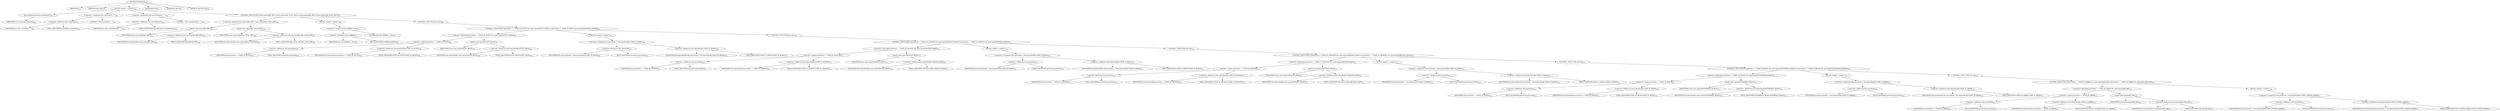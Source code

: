 digraph "endElement" {  
"710" [label = <(METHOD,endElement)<SUB>302</SUB>> ]
"21" [label = <(PARAM,this)<SUB>302</SUB>> ]
"711" [label = <(PARAM,String name)<SUB>302</SUB>> ]
"712" [label = <(BLOCK,&lt;empty&gt;,&lt;empty&gt;)<SUB>302</SUB>> ]
"713" [label = <(processElement,this.processElement())<SUB>303</SUB>> ]
"20" [label = <(IDENTIFIER,this,this.processElement())<SUB>303</SUB>> ]
"714" [label = <(&lt;operator&gt;.assignment,this.currentText = &quot;&quot;)<SUB>304</SUB>> ]
"715" [label = <(&lt;operator&gt;.fieldAccess,this.currentText)<SUB>304</SUB>> ]
"716" [label = <(IDENTIFIER,this,this.currentText = &quot;&quot;)<SUB>304</SUB>> ]
"717" [label = <(FIELD_IDENTIFIER,currentText,currentText)<SUB>304</SUB>> ]
"718" [label = <(LITERAL,&quot;&quot;,this.currentText = &quot;&quot;)<SUB>304</SUB>> ]
"719" [label = <(&lt;operator&gt;.assignment,this.currentElement = &quot;&quot;)<SUB>305</SUB>> ]
"720" [label = <(&lt;operator&gt;.fieldAccess,this.currentElement)<SUB>305</SUB>> ]
"22" [label = <(IDENTIFIER,this,this.currentElement = &quot;&quot;)<SUB>305</SUB>> ]
"721" [label = <(FIELD_IDENTIFIER,currentElement,currentElement)<SUB>305</SUB>> ]
"722" [label = <(LITERAL,&quot;&quot;,this.currentElement = &quot;&quot;)<SUB>305</SUB>> ]
"723" [label = <(CONTROL_STRUCTURE,if (name.equals(EJB_REF) || name.equals(EJB_LOCAL_REF)),if (name.equals(EJB_REF) || name.equals(EJB_LOCAL_REF)))<SUB>306</SUB>> ]
"724" [label = <(&lt;operator&gt;.logicalOr,name.equals(EJB_REF) || name.equals(EJB_LOCAL_REF))<SUB>306</SUB>> ]
"725" [label = <(equals,name.equals(EJB_REF))<SUB>306</SUB>> ]
"726" [label = <(IDENTIFIER,name,name.equals(EJB_REF))<SUB>306</SUB>> ]
"727" [label = <(&lt;operator&gt;.fieldAccess,DescriptorHandler.EJB_REF)<SUB>306</SUB>> ]
"728" [label = <(IDENTIFIER,DescriptorHandler,name.equals(EJB_REF))<SUB>306</SUB>> ]
"729" [label = <(FIELD_IDENTIFIER,EJB_REF,EJB_REF)<SUB>306</SUB>> ]
"730" [label = <(equals,name.equals(EJB_LOCAL_REF))<SUB>306</SUB>> ]
"731" [label = <(IDENTIFIER,name,name.equals(EJB_LOCAL_REF))<SUB>306</SUB>> ]
"732" [label = <(&lt;operator&gt;.fieldAccess,DescriptorHandler.EJB_LOCAL_REF)<SUB>306</SUB>> ]
"733" [label = <(IDENTIFIER,DescriptorHandler,name.equals(EJB_LOCAL_REF))<SUB>306</SUB>> ]
"734" [label = <(FIELD_IDENTIFIER,EJB_LOCAL_REF,EJB_LOCAL_REF)<SUB>306</SUB>> ]
"735" [label = <(BLOCK,&lt;empty&gt;,&lt;empty&gt;)<SUB>306</SUB>> ]
"736" [label = <(&lt;operator&gt;.assignment,this.inEJBRef = false)<SUB>307</SUB>> ]
"737" [label = <(&lt;operator&gt;.fieldAccess,this.inEJBRef)<SUB>307</SUB>> ]
"738" [label = <(IDENTIFIER,this,this.inEJBRef = false)<SUB>307</SUB>> ]
"739" [label = <(FIELD_IDENTIFIER,inEJBRef,inEJBRef)<SUB>307</SUB>> ]
"740" [label = <(LITERAL,false,this.inEJBRef = false)<SUB>307</SUB>> ]
"741" [label = <(CONTROL_STRUCTURE,else,else)<SUB>308</SUB>> ]
"742" [label = <(CONTROL_STRUCTURE,if (parseState == STATE_IN_ENTITY &amp;&amp; name.equals(ENTITY_BEAN)),if (parseState == STATE_IN_ENTITY &amp;&amp; name.equals(ENTITY_BEAN)))<SUB>308</SUB>> ]
"743" [label = <(&lt;operator&gt;.logicalAnd,parseState == STATE_IN_ENTITY &amp;&amp; name.equals(ENTITY_BEAN))<SUB>308</SUB>> ]
"744" [label = <(&lt;operator&gt;.equals,parseState == STATE_IN_ENTITY)<SUB>308</SUB>> ]
"745" [label = <(&lt;operator&gt;.fieldAccess,this.parseState)<SUB>308</SUB>> ]
"746" [label = <(IDENTIFIER,this,parseState == STATE_IN_ENTITY)<SUB>308</SUB>> ]
"747" [label = <(FIELD_IDENTIFIER,parseState,parseState)<SUB>308</SUB>> ]
"748" [label = <(&lt;operator&gt;.fieldAccess,DescriptorHandler.STATE_IN_ENTITY)<SUB>308</SUB>> ]
"749" [label = <(IDENTIFIER,DescriptorHandler,parseState == STATE_IN_ENTITY)<SUB>308</SUB>> ]
"750" [label = <(FIELD_IDENTIFIER,STATE_IN_ENTITY,STATE_IN_ENTITY)<SUB>308</SUB>> ]
"751" [label = <(equals,name.equals(ENTITY_BEAN))<SUB>308</SUB>> ]
"752" [label = <(IDENTIFIER,name,name.equals(ENTITY_BEAN))<SUB>308</SUB>> ]
"753" [label = <(&lt;operator&gt;.fieldAccess,DescriptorHandler.ENTITY_BEAN)<SUB>308</SUB>> ]
"754" [label = <(IDENTIFIER,DescriptorHandler,name.equals(ENTITY_BEAN))<SUB>308</SUB>> ]
"755" [label = <(FIELD_IDENTIFIER,ENTITY_BEAN,ENTITY_BEAN)<SUB>308</SUB>> ]
"756" [label = <(BLOCK,&lt;empty&gt;,&lt;empty&gt;)<SUB>308</SUB>> ]
"757" [label = <(&lt;operator&gt;.assignment,this.parseState = DescriptorHandler.STATE_IN_BEANS)<SUB>309</SUB>> ]
"758" [label = <(&lt;operator&gt;.fieldAccess,this.parseState)<SUB>309</SUB>> ]
"759" [label = <(IDENTIFIER,this,this.parseState = DescriptorHandler.STATE_IN_BEANS)<SUB>309</SUB>> ]
"760" [label = <(FIELD_IDENTIFIER,parseState,parseState)<SUB>309</SUB>> ]
"761" [label = <(&lt;operator&gt;.fieldAccess,DescriptorHandler.STATE_IN_BEANS)<SUB>309</SUB>> ]
"762" [label = <(IDENTIFIER,DescriptorHandler,this.parseState = DescriptorHandler.STATE_IN_BEANS)<SUB>309</SUB>> ]
"763" [label = <(FIELD_IDENTIFIER,STATE_IN_BEANS,STATE_IN_BEANS)<SUB>309</SUB>> ]
"764" [label = <(CONTROL_STRUCTURE,else,else)<SUB>310</SUB>> ]
"765" [label = <(CONTROL_STRUCTURE,if (parseState == STATE_IN_SESSION &amp;&amp; name.equals(SESSION_BEAN)),if (parseState == STATE_IN_SESSION &amp;&amp; name.equals(SESSION_BEAN)))<SUB>310</SUB>> ]
"766" [label = <(&lt;operator&gt;.logicalAnd,parseState == STATE_IN_SESSION &amp;&amp; name.equals(SESSION_BEAN))<SUB>310</SUB>> ]
"767" [label = <(&lt;operator&gt;.equals,parseState == STATE_IN_SESSION)<SUB>310</SUB>> ]
"768" [label = <(&lt;operator&gt;.fieldAccess,this.parseState)<SUB>310</SUB>> ]
"769" [label = <(IDENTIFIER,this,parseState == STATE_IN_SESSION)<SUB>310</SUB>> ]
"770" [label = <(FIELD_IDENTIFIER,parseState,parseState)<SUB>310</SUB>> ]
"771" [label = <(&lt;operator&gt;.fieldAccess,DescriptorHandler.STATE_IN_SESSION)<SUB>310</SUB>> ]
"772" [label = <(IDENTIFIER,DescriptorHandler,parseState == STATE_IN_SESSION)<SUB>310</SUB>> ]
"773" [label = <(FIELD_IDENTIFIER,STATE_IN_SESSION,STATE_IN_SESSION)<SUB>310</SUB>> ]
"774" [label = <(equals,name.equals(SESSION_BEAN))<SUB>310</SUB>> ]
"775" [label = <(IDENTIFIER,name,name.equals(SESSION_BEAN))<SUB>310</SUB>> ]
"776" [label = <(&lt;operator&gt;.fieldAccess,DescriptorHandler.SESSION_BEAN)<SUB>310</SUB>> ]
"777" [label = <(IDENTIFIER,DescriptorHandler,name.equals(SESSION_BEAN))<SUB>310</SUB>> ]
"778" [label = <(FIELD_IDENTIFIER,SESSION_BEAN,SESSION_BEAN)<SUB>310</SUB>> ]
"779" [label = <(BLOCK,&lt;empty&gt;,&lt;empty&gt;)<SUB>310</SUB>> ]
"780" [label = <(&lt;operator&gt;.assignment,this.parseState = DescriptorHandler.STATE_IN_BEANS)<SUB>311</SUB>> ]
"781" [label = <(&lt;operator&gt;.fieldAccess,this.parseState)<SUB>311</SUB>> ]
"782" [label = <(IDENTIFIER,this,this.parseState = DescriptorHandler.STATE_IN_BEANS)<SUB>311</SUB>> ]
"783" [label = <(FIELD_IDENTIFIER,parseState,parseState)<SUB>311</SUB>> ]
"784" [label = <(&lt;operator&gt;.fieldAccess,DescriptorHandler.STATE_IN_BEANS)<SUB>311</SUB>> ]
"785" [label = <(IDENTIFIER,DescriptorHandler,this.parseState = DescriptorHandler.STATE_IN_BEANS)<SUB>311</SUB>> ]
"786" [label = <(FIELD_IDENTIFIER,STATE_IN_BEANS,STATE_IN_BEANS)<SUB>311</SUB>> ]
"787" [label = <(CONTROL_STRUCTURE,else,else)<SUB>312</SUB>> ]
"788" [label = <(CONTROL_STRUCTURE,if (parseState == STATE_IN_MESSAGE &amp;&amp; name.equals(MESSAGE_BEAN)),if (parseState == STATE_IN_MESSAGE &amp;&amp; name.equals(MESSAGE_BEAN)))<SUB>312</SUB>> ]
"789" [label = <(&lt;operator&gt;.logicalAnd,parseState == STATE_IN_MESSAGE &amp;&amp; name.equals(MESSAGE_BEAN))<SUB>312</SUB>> ]
"790" [label = <(&lt;operator&gt;.equals,parseState == STATE_IN_MESSAGE)<SUB>312</SUB>> ]
"791" [label = <(&lt;operator&gt;.fieldAccess,this.parseState)<SUB>312</SUB>> ]
"792" [label = <(IDENTIFIER,this,parseState == STATE_IN_MESSAGE)<SUB>312</SUB>> ]
"793" [label = <(FIELD_IDENTIFIER,parseState,parseState)<SUB>312</SUB>> ]
"794" [label = <(&lt;operator&gt;.fieldAccess,DescriptorHandler.STATE_IN_MESSAGE)<SUB>312</SUB>> ]
"795" [label = <(IDENTIFIER,DescriptorHandler,parseState == STATE_IN_MESSAGE)<SUB>312</SUB>> ]
"796" [label = <(FIELD_IDENTIFIER,STATE_IN_MESSAGE,STATE_IN_MESSAGE)<SUB>312</SUB>> ]
"797" [label = <(equals,name.equals(MESSAGE_BEAN))<SUB>312</SUB>> ]
"798" [label = <(IDENTIFIER,name,name.equals(MESSAGE_BEAN))<SUB>312</SUB>> ]
"799" [label = <(&lt;operator&gt;.fieldAccess,DescriptorHandler.MESSAGE_BEAN)<SUB>312</SUB>> ]
"800" [label = <(IDENTIFIER,DescriptorHandler,name.equals(MESSAGE_BEAN))<SUB>312</SUB>> ]
"801" [label = <(FIELD_IDENTIFIER,MESSAGE_BEAN,MESSAGE_BEAN)<SUB>312</SUB>> ]
"802" [label = <(BLOCK,&lt;empty&gt;,&lt;empty&gt;)<SUB>312</SUB>> ]
"803" [label = <(&lt;operator&gt;.assignment,this.parseState = DescriptorHandler.STATE_IN_BEANS)<SUB>313</SUB>> ]
"804" [label = <(&lt;operator&gt;.fieldAccess,this.parseState)<SUB>313</SUB>> ]
"805" [label = <(IDENTIFIER,this,this.parseState = DescriptorHandler.STATE_IN_BEANS)<SUB>313</SUB>> ]
"806" [label = <(FIELD_IDENTIFIER,parseState,parseState)<SUB>313</SUB>> ]
"807" [label = <(&lt;operator&gt;.fieldAccess,DescriptorHandler.STATE_IN_BEANS)<SUB>313</SUB>> ]
"808" [label = <(IDENTIFIER,DescriptorHandler,this.parseState = DescriptorHandler.STATE_IN_BEANS)<SUB>313</SUB>> ]
"809" [label = <(FIELD_IDENTIFIER,STATE_IN_BEANS,STATE_IN_BEANS)<SUB>313</SUB>> ]
"810" [label = <(CONTROL_STRUCTURE,else,else)<SUB>314</SUB>> ]
"811" [label = <(CONTROL_STRUCTURE,if (parseState == STATE_IN_BEANS &amp;&amp; name.equals(ENTERPRISE_BEANS)),if (parseState == STATE_IN_BEANS &amp;&amp; name.equals(ENTERPRISE_BEANS)))<SUB>314</SUB>> ]
"812" [label = <(&lt;operator&gt;.logicalAnd,parseState == STATE_IN_BEANS &amp;&amp; name.equals(ENTERPRISE_BEANS))<SUB>314</SUB>> ]
"813" [label = <(&lt;operator&gt;.equals,parseState == STATE_IN_BEANS)<SUB>314</SUB>> ]
"814" [label = <(&lt;operator&gt;.fieldAccess,this.parseState)<SUB>314</SUB>> ]
"815" [label = <(IDENTIFIER,this,parseState == STATE_IN_BEANS)<SUB>314</SUB>> ]
"816" [label = <(FIELD_IDENTIFIER,parseState,parseState)<SUB>314</SUB>> ]
"817" [label = <(&lt;operator&gt;.fieldAccess,DescriptorHandler.STATE_IN_BEANS)<SUB>314</SUB>> ]
"818" [label = <(IDENTIFIER,DescriptorHandler,parseState == STATE_IN_BEANS)<SUB>314</SUB>> ]
"819" [label = <(FIELD_IDENTIFIER,STATE_IN_BEANS,STATE_IN_BEANS)<SUB>314</SUB>> ]
"820" [label = <(equals,name.equals(ENTERPRISE_BEANS))<SUB>314</SUB>> ]
"821" [label = <(IDENTIFIER,name,name.equals(ENTERPRISE_BEANS))<SUB>314</SUB>> ]
"822" [label = <(&lt;operator&gt;.fieldAccess,DescriptorHandler.ENTERPRISE_BEANS)<SUB>314</SUB>> ]
"823" [label = <(IDENTIFIER,DescriptorHandler,name.equals(ENTERPRISE_BEANS))<SUB>314</SUB>> ]
"824" [label = <(FIELD_IDENTIFIER,ENTERPRISE_BEANS,ENTERPRISE_BEANS)<SUB>314</SUB>> ]
"825" [label = <(BLOCK,&lt;empty&gt;,&lt;empty&gt;)<SUB>314</SUB>> ]
"826" [label = <(&lt;operator&gt;.assignment,this.parseState = DescriptorHandler.STATE_IN_EJBJAR)<SUB>315</SUB>> ]
"827" [label = <(&lt;operator&gt;.fieldAccess,this.parseState)<SUB>315</SUB>> ]
"828" [label = <(IDENTIFIER,this,this.parseState = DescriptorHandler.STATE_IN_EJBJAR)<SUB>315</SUB>> ]
"829" [label = <(FIELD_IDENTIFIER,parseState,parseState)<SUB>315</SUB>> ]
"830" [label = <(&lt;operator&gt;.fieldAccess,DescriptorHandler.STATE_IN_EJBJAR)<SUB>315</SUB>> ]
"831" [label = <(IDENTIFIER,DescriptorHandler,this.parseState = DescriptorHandler.STATE_IN_EJBJAR)<SUB>315</SUB>> ]
"832" [label = <(FIELD_IDENTIFIER,STATE_IN_EJBJAR,STATE_IN_EJBJAR)<SUB>315</SUB>> ]
"833" [label = <(CONTROL_STRUCTURE,else,else)<SUB>316</SUB>> ]
"834" [label = <(CONTROL_STRUCTURE,if (parseState == STATE_IN_EJBJAR &amp;&amp; name.equals(EJB_JAR)),if (parseState == STATE_IN_EJBJAR &amp;&amp; name.equals(EJB_JAR)))<SUB>316</SUB>> ]
"835" [label = <(&lt;operator&gt;.logicalAnd,parseState == STATE_IN_EJBJAR &amp;&amp; name.equals(EJB_JAR))<SUB>316</SUB>> ]
"836" [label = <(&lt;operator&gt;.equals,parseState == STATE_IN_EJBJAR)<SUB>316</SUB>> ]
"837" [label = <(&lt;operator&gt;.fieldAccess,this.parseState)<SUB>316</SUB>> ]
"838" [label = <(IDENTIFIER,this,parseState == STATE_IN_EJBJAR)<SUB>316</SUB>> ]
"839" [label = <(FIELD_IDENTIFIER,parseState,parseState)<SUB>316</SUB>> ]
"840" [label = <(&lt;operator&gt;.fieldAccess,DescriptorHandler.STATE_IN_EJBJAR)<SUB>316</SUB>> ]
"841" [label = <(IDENTIFIER,DescriptorHandler,parseState == STATE_IN_EJBJAR)<SUB>316</SUB>> ]
"842" [label = <(FIELD_IDENTIFIER,STATE_IN_EJBJAR,STATE_IN_EJBJAR)<SUB>316</SUB>> ]
"843" [label = <(equals,name.equals(EJB_JAR))<SUB>316</SUB>> ]
"844" [label = <(IDENTIFIER,name,name.equals(EJB_JAR))<SUB>316</SUB>> ]
"845" [label = <(&lt;operator&gt;.fieldAccess,DescriptorHandler.EJB_JAR)<SUB>316</SUB>> ]
"846" [label = <(IDENTIFIER,DescriptorHandler,name.equals(EJB_JAR))<SUB>316</SUB>> ]
"847" [label = <(FIELD_IDENTIFIER,EJB_JAR,EJB_JAR)<SUB>316</SUB>> ]
"848" [label = <(BLOCK,&lt;empty&gt;,&lt;empty&gt;)<SUB>316</SUB>> ]
"849" [label = <(&lt;operator&gt;.assignment,this.parseState = DescriptorHandler.STATE_LOOKING_EJBJAR)<SUB>317</SUB>> ]
"850" [label = <(&lt;operator&gt;.fieldAccess,this.parseState)<SUB>317</SUB>> ]
"851" [label = <(IDENTIFIER,this,this.parseState = DescriptorHandler.STATE_LOOKING_EJBJAR)<SUB>317</SUB>> ]
"852" [label = <(FIELD_IDENTIFIER,parseState,parseState)<SUB>317</SUB>> ]
"853" [label = <(&lt;operator&gt;.fieldAccess,DescriptorHandler.STATE_LOOKING_EJBJAR)<SUB>317</SUB>> ]
"854" [label = <(IDENTIFIER,DescriptorHandler,this.parseState = DescriptorHandler.STATE_LOOKING_EJBJAR)<SUB>317</SUB>> ]
"855" [label = <(FIELD_IDENTIFIER,STATE_LOOKING_EJBJAR,STATE_LOOKING_EJBJAR)<SUB>317</SUB>> ]
"856" [label = <(MODIFIER,PUBLIC)> ]
"857" [label = <(MODIFIER,VIRTUAL)> ]
"858" [label = <(METHOD_RETURN,void)<SUB>302</SUB>> ]
  "710" -> "21" 
  "710" -> "711" 
  "710" -> "712" 
  "710" -> "856" 
  "710" -> "857" 
  "710" -> "858" 
  "712" -> "713" 
  "712" -> "714" 
  "712" -> "719" 
  "712" -> "723" 
  "713" -> "20" 
  "714" -> "715" 
  "714" -> "718" 
  "715" -> "716" 
  "715" -> "717" 
  "719" -> "720" 
  "719" -> "722" 
  "720" -> "22" 
  "720" -> "721" 
  "723" -> "724" 
  "723" -> "735" 
  "723" -> "741" 
  "724" -> "725" 
  "724" -> "730" 
  "725" -> "726" 
  "725" -> "727" 
  "727" -> "728" 
  "727" -> "729" 
  "730" -> "731" 
  "730" -> "732" 
  "732" -> "733" 
  "732" -> "734" 
  "735" -> "736" 
  "736" -> "737" 
  "736" -> "740" 
  "737" -> "738" 
  "737" -> "739" 
  "741" -> "742" 
  "742" -> "743" 
  "742" -> "756" 
  "742" -> "764" 
  "743" -> "744" 
  "743" -> "751" 
  "744" -> "745" 
  "744" -> "748" 
  "745" -> "746" 
  "745" -> "747" 
  "748" -> "749" 
  "748" -> "750" 
  "751" -> "752" 
  "751" -> "753" 
  "753" -> "754" 
  "753" -> "755" 
  "756" -> "757" 
  "757" -> "758" 
  "757" -> "761" 
  "758" -> "759" 
  "758" -> "760" 
  "761" -> "762" 
  "761" -> "763" 
  "764" -> "765" 
  "765" -> "766" 
  "765" -> "779" 
  "765" -> "787" 
  "766" -> "767" 
  "766" -> "774" 
  "767" -> "768" 
  "767" -> "771" 
  "768" -> "769" 
  "768" -> "770" 
  "771" -> "772" 
  "771" -> "773" 
  "774" -> "775" 
  "774" -> "776" 
  "776" -> "777" 
  "776" -> "778" 
  "779" -> "780" 
  "780" -> "781" 
  "780" -> "784" 
  "781" -> "782" 
  "781" -> "783" 
  "784" -> "785" 
  "784" -> "786" 
  "787" -> "788" 
  "788" -> "789" 
  "788" -> "802" 
  "788" -> "810" 
  "789" -> "790" 
  "789" -> "797" 
  "790" -> "791" 
  "790" -> "794" 
  "791" -> "792" 
  "791" -> "793" 
  "794" -> "795" 
  "794" -> "796" 
  "797" -> "798" 
  "797" -> "799" 
  "799" -> "800" 
  "799" -> "801" 
  "802" -> "803" 
  "803" -> "804" 
  "803" -> "807" 
  "804" -> "805" 
  "804" -> "806" 
  "807" -> "808" 
  "807" -> "809" 
  "810" -> "811" 
  "811" -> "812" 
  "811" -> "825" 
  "811" -> "833" 
  "812" -> "813" 
  "812" -> "820" 
  "813" -> "814" 
  "813" -> "817" 
  "814" -> "815" 
  "814" -> "816" 
  "817" -> "818" 
  "817" -> "819" 
  "820" -> "821" 
  "820" -> "822" 
  "822" -> "823" 
  "822" -> "824" 
  "825" -> "826" 
  "826" -> "827" 
  "826" -> "830" 
  "827" -> "828" 
  "827" -> "829" 
  "830" -> "831" 
  "830" -> "832" 
  "833" -> "834" 
  "834" -> "835" 
  "834" -> "848" 
  "835" -> "836" 
  "835" -> "843" 
  "836" -> "837" 
  "836" -> "840" 
  "837" -> "838" 
  "837" -> "839" 
  "840" -> "841" 
  "840" -> "842" 
  "843" -> "844" 
  "843" -> "845" 
  "845" -> "846" 
  "845" -> "847" 
  "848" -> "849" 
  "849" -> "850" 
  "849" -> "853" 
  "850" -> "851" 
  "850" -> "852" 
  "853" -> "854" 
  "853" -> "855" 
}
